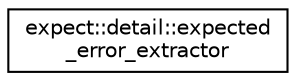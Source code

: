 digraph "Graphical Class Hierarchy"
{
  edge [fontname="Helvetica",fontsize="10",labelfontname="Helvetica",labelfontsize="10"];
  node [fontname="Helvetica",fontsize="10",shape=record];
  rankdir="LR";
  Node0 [label="expect::detail::expected\l_error_extractor",height=0.2,width=0.4,color="black", fillcolor="white", style="filled",URL="$d3/d77/structexpect_1_1detail_1_1expected__error__extractor.html"];
}
